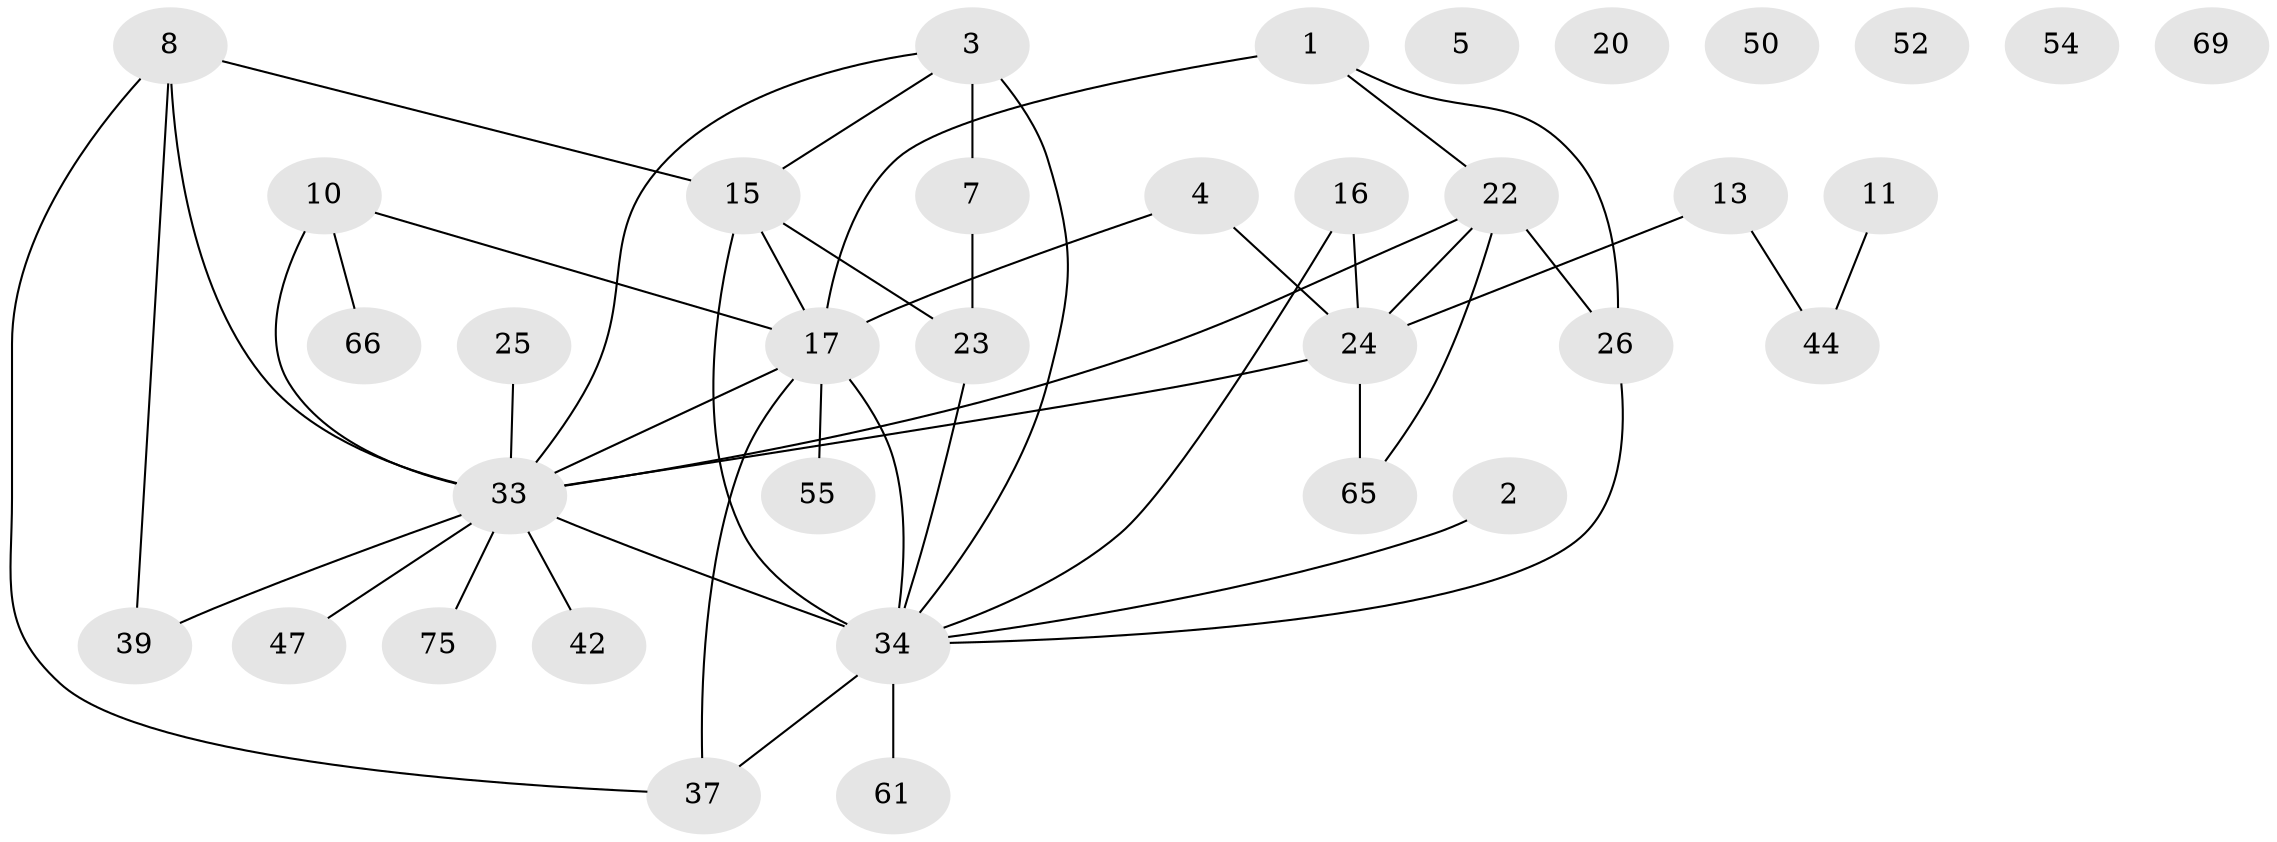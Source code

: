 // original degree distribution, {3: 0.20987654320987653, 1: 0.2716049382716049, 4: 0.16049382716049382, 0: 0.06172839506172839, 2: 0.16049382716049382, 7: 0.024691358024691357, 5: 0.06172839506172839, 6: 0.04938271604938271}
// Generated by graph-tools (version 1.1) at 2025/16/03/04/25 18:16:28]
// undirected, 35 vertices, 46 edges
graph export_dot {
graph [start="1"]
  node [color=gray90,style=filled];
  1 [super="+62+9"];
  2;
  3 [super="+78+6+38"];
  4 [super="+32"];
  5;
  7 [super="+46"];
  8 [super="+27+14"];
  10 [super="+18+67+19+45"];
  11 [super="+12"];
  13 [super="+41"];
  15 [super="+31+30"];
  16 [super="+29"];
  17 [super="+63+72+36+21"];
  20 [super="+53"];
  22 [super="+57"];
  23;
  24 [super="+40"];
  25;
  26 [super="+68"];
  33 [super="+51+56+59"];
  34 [super="+58+48+35"];
  37 [super="+81"];
  39;
  42;
  44 [super="+79"];
  47 [super="+49"];
  50;
  52;
  54;
  55;
  61;
  65;
  66;
  69;
  75;
  1 -- 22;
  1 -- 26;
  1 -- 17 [weight=2];
  2 -- 34;
  3 -- 33;
  3 -- 7 [weight=2];
  3 -- 34;
  3 -- 15;
  4 -- 24;
  4 -- 17;
  7 -- 23;
  8 -- 33 [weight=4];
  8 -- 37;
  8 -- 39;
  8 -- 15 [weight=2];
  10 -- 17 [weight=2];
  10 -- 33 [weight=3];
  10 -- 66;
  11 -- 44;
  13 -- 24;
  13 -- 44;
  15 -- 23;
  15 -- 34;
  15 -- 17 [weight=2];
  16 -- 34;
  16 -- 24;
  17 -- 55;
  17 -- 33;
  17 -- 37;
  17 -- 34;
  22 -- 33;
  22 -- 26;
  22 -- 65;
  22 -- 24;
  23 -- 34;
  24 -- 33 [weight=2];
  24 -- 65;
  25 -- 33;
  26 -- 34;
  33 -- 39;
  33 -- 42;
  33 -- 75;
  33 -- 47;
  33 -- 34 [weight=4];
  34 -- 37;
  34 -- 61;
}
